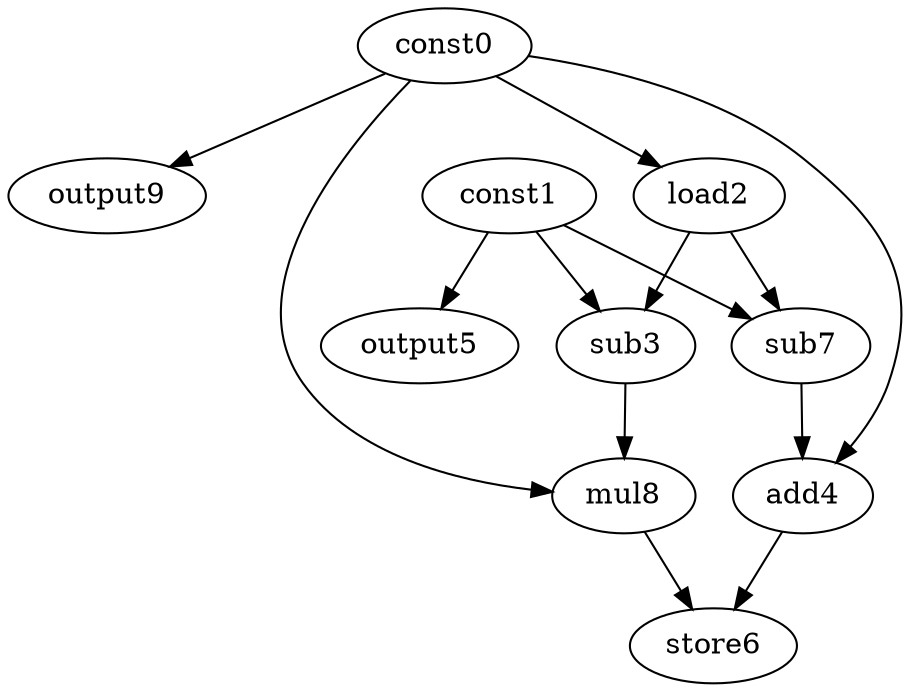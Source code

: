 digraph G { 
const0[opcode=const]; 
const1[opcode=const]; 
load2[opcode=load]; 
sub3[opcode=sub]; 
add4[opcode=add]; 
output5[opcode=output]; 
store6[opcode=store]; 
sub7[opcode=sub]; 
mul8[opcode=mul]; 
output9[opcode=output]; 
const0->load2[operand=0];
const1->output5[operand=0];
const0->output9[operand=0];
const1->sub3[operand=0];
load2->sub3[operand=1];
const1->sub7[operand=0];
load2->sub7[operand=1];
const0->add4[operand=0];
sub7->add4[operand=1];
const0->mul8[operand=0];
sub3->mul8[operand=1];
mul8->store6[operand=0];
add4->store6[operand=1];
}
